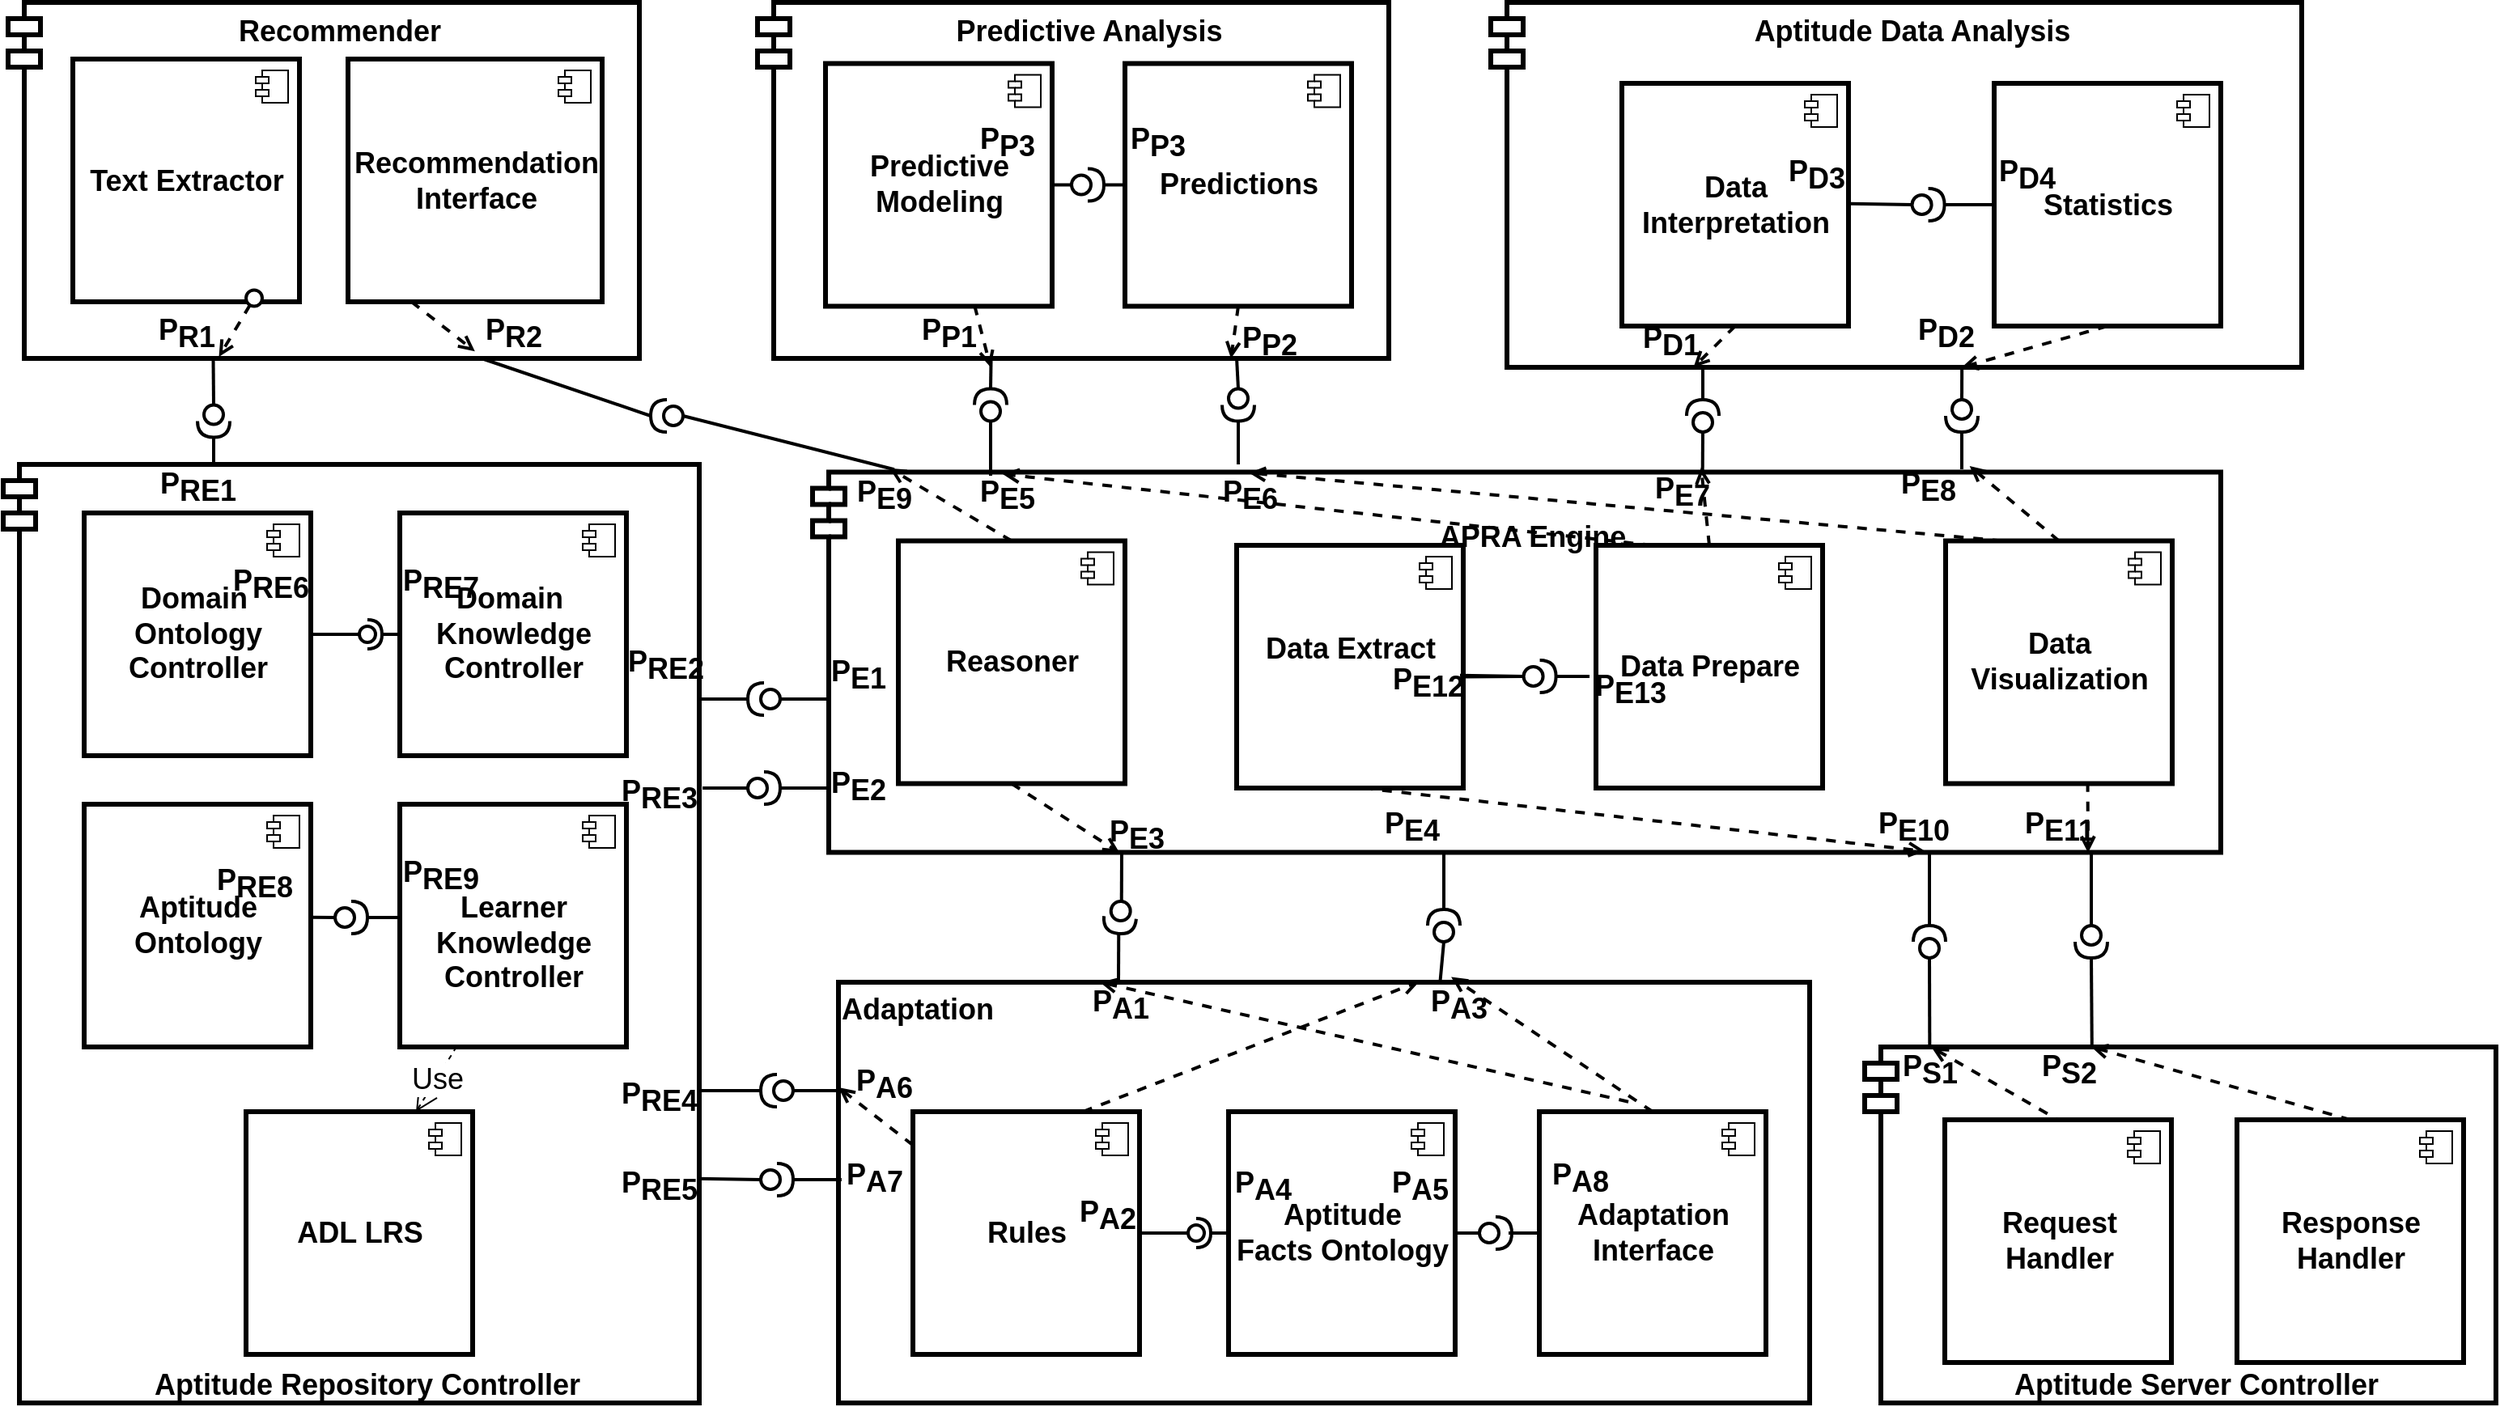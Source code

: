 <mxfile version="19.0.0" type="embed"><diagram id="SuyxODVoLfEvXPxhwir0" name="Page-1"><mxGraphModel dx="1030" dy="478" grid="1" gridSize="10" guides="1" tooltips="1" connect="1" arrows="1" fold="1" page="1" pageScale="1" pageWidth="850" pageHeight="1100" math="0" shadow="0"><root><mxCell id="0"/><mxCell id="1" parent="0"/><mxCell id="121" value="Aptitude Repository Controller" style="shape=module;align=left;spacingLeft=20;align=center;verticalAlign=bottom;strokeWidth=3;fontSize=18;fontStyle=1" parent="1" vertex="1"><mxGeometry x="110" y="360" width="430" height="580" as="geometry"/></mxCell><mxCell id="83" value="Aptitude &lt;br&gt;Ontology" style="html=1;dropTarget=0;align=center;verticalAlign=middle;fontSize=18;fontStyle=1;strokeWidth=3;" parent="1" vertex="1"><mxGeometry x="160" y="570" width="140" height="150" as="geometry"/></mxCell><mxCell id="84" value="" style="shape=module;jettyWidth=8;jettyHeight=4;fontSize=18;" parent="83" vertex="1"><mxGeometry x="1" width="20" height="20" relative="1" as="geometry"><mxPoint x="-27" y="7" as="offset"/></mxGeometry></mxCell><mxCell id="142" value="Aptitude Server Controller" style="shape=module;align=right;spacingLeft=20;align=center;verticalAlign=bottom;strokeWidth=3;fontSize=18;fontStyle=1" parent="1" vertex="1"><mxGeometry x="1260" y="720" width="390" height="220" as="geometry"/></mxCell><mxCell id="147" value="Aptitude Data Analysis" style="shape=module;align=left;spacingLeft=20;align=center;verticalAlign=top;strokeWidth=3;fontSize=18;fontStyle=1" parent="1" vertex="1"><mxGeometry x="1029" y="74.5" width="501" height="225.5" as="geometry"/></mxCell><mxCell id="124" value="&#10;APRA Engine" style="shape=module;align=right;spacingLeft=20;align=center;verticalAlign=top;strokeWidth=3;fontSize=18;fontStyle=1" parent="1" vertex="1"><mxGeometry x="610" y="364.75" width="870" height="235" as="geometry"/></mxCell><mxCell id="123" value="Recommender" style="shape=module;align=left;spacingLeft=20;align=center;verticalAlign=top;strokeWidth=3;fontSize=18;fontStyle=1" parent="1" vertex="1"><mxGeometry x="113" y="74.5" width="390" height="220" as="geometry"/></mxCell><mxCell id="4" value="Reasoner " style="html=1;dropTarget=0;align=center;verticalAlign=middle;fontSize=18;fontStyle=1;strokeWidth=3;" parent="1" vertex="1"><mxGeometry x="663" y="407.25" width="140" height="150" as="geometry"/></mxCell><mxCell id="5" value="" style="shape=module;jettyWidth=8;jettyHeight=4;fontSize=18;" parent="4" vertex="1"><mxGeometry x="1" width="20" height="20" relative="1" as="geometry"><mxPoint x="-27" y="7" as="offset"/></mxGeometry></mxCell><mxCell id="6" value="&lt;div style=&quot;font-size: 18px;&quot;&gt;Text Extractor&lt;/div&gt;" style="html=1;dropTarget=0;align=center;verticalAlign=middle;fontSize=18;fontStyle=1;strokeWidth=3;" parent="1" vertex="1"><mxGeometry x="153" y="109.5" width="140" height="150" as="geometry"/></mxCell><mxCell id="7" value="" style="shape=module;jettyWidth=8;jettyHeight=4;fontSize=18;" parent="6" vertex="1"><mxGeometry x="1" width="20" height="20" relative="1" as="geometry"><mxPoint x="-27" y="7" as="offset"/></mxGeometry></mxCell><mxCell id="8" value="&lt;div style=&quot;font-size: 18px;&quot;&gt;Domain&amp;nbsp;&lt;/div&gt;&lt;div style=&quot;font-size: 18px;&quot;&gt;Knowledge &lt;br style=&quot;font-size: 18px;&quot;&gt;&lt;/div&gt;&lt;div style=&quot;font-size: 18px;&quot;&gt;Controller &lt;/div&gt;" style="html=1;dropTarget=0;align=center;verticalAlign=middle;fontSize=18;fontStyle=1;strokeWidth=3;" parent="1" vertex="1"><mxGeometry x="355" y="390" width="140" height="150" as="geometry"/></mxCell><mxCell id="9" value="" style="shape=module;jettyWidth=8;jettyHeight=4;fontSize=18;" parent="8" vertex="1"><mxGeometry x="1" width="20" height="20" relative="1" as="geometry"><mxPoint x="-27" y="7" as="offset"/></mxGeometry></mxCell><mxCell id="10" value="&lt;div style=&quot;font-size: 18px;&quot;&gt;&lt;br&gt;&lt;/div&gt;&lt;div style=&quot;font-size: 18px;&quot;&gt;&lt;span style=&quot;background-color: initial;&quot;&gt;Learner&lt;/span&gt;&lt;br&gt;&lt;/div&gt;&lt;div style=&quot;font-size: 18px;&quot;&gt;Knowledge &lt;br style=&quot;font-size: 18px;&quot;&gt;&lt;/div&gt;&lt;div style=&quot;font-size: 18px;&quot;&gt;Controller &lt;/div&gt;" style="html=1;dropTarget=0;align=center;verticalAlign=middle;fontSize=18;fontStyle=1;strokeWidth=3;" parent="1" vertex="1"><mxGeometry x="355" y="570" width="140" height="150" as="geometry"/></mxCell><mxCell id="11" value="" style="shape=module;jettyWidth=8;jettyHeight=4;fontSize=18;" parent="10" vertex="1"><mxGeometry x="1" width="20" height="20" relative="1" as="geometry"><mxPoint x="-27" y="7" as="offset"/></mxGeometry></mxCell><mxCell id="12" value="&lt;div style=&quot;font-size: 18px;&quot;&gt;Recommendation &lt;br style=&quot;font-size: 18px;&quot;&gt;&lt;/div&gt;&lt;div style=&quot;font-size: 18px;&quot;&gt;Interface&lt;/div&gt;" style="html=1;dropTarget=0;align=center;verticalAlign=middle;fontSize=18;fontStyle=1;strokeWidth=3;" parent="1" vertex="1"><mxGeometry x="323" y="109.5" width="157" height="150" as="geometry"/></mxCell><mxCell id="13" value="" style="shape=module;jettyWidth=8;jettyHeight=4;fontSize=18;" parent="12" vertex="1"><mxGeometry x="1" width="20" height="20" relative="1" as="geometry"><mxPoint x="-27" y="7" as="offset"/></mxGeometry></mxCell><mxCell id="14" value="&lt;div style=&quot;font-size: 18px;&quot;&gt;Domain&amp;nbsp;&lt;/div&gt;&lt;div style=&quot;font-size: 18px;&quot;&gt;Ontology&lt;br style=&quot;font-size: 18px;&quot;&gt;&lt;/div&gt;&lt;div style=&quot;font-size: 18px;&quot;&gt;Controller &lt;/div&gt;" style="html=1;dropTarget=0;align=center;verticalAlign=middle;fontSize=18;fontStyle=1;strokeWidth=3;" parent="1" vertex="1"><mxGeometry x="160" y="390" width="140" height="150" as="geometry"/></mxCell><mxCell id="15" value="" style="shape=module;jettyWidth=8;jettyHeight=4;fontSize=18;" parent="14" vertex="1"><mxGeometry x="1" width="20" height="20" relative="1" as="geometry"><mxPoint x="-27" y="7" as="offset"/></mxGeometry></mxCell><mxCell id="17" style="edgeStyle=orthogonalEdgeStyle;rounded=0;orthogonalLoop=1;jettySize=auto;html=1;exitX=0.5;exitY=1;exitDx=0;exitDy=0;fontSize=18;" parent="1" edge="1"><mxGeometry relative="1" as="geometry"><mxPoint x="308" y="304.5" as="sourcePoint"/><mxPoint x="308" y="304.5" as="targetPoint"/></mxGeometry></mxCell><mxCell id="29" value="" style="rounded=0;orthogonalLoop=1;jettySize=auto;html=1;endArrow=none;endFill=0;strokeWidth=2;fontSize=18;exitX=1;exitY=0.5;exitDx=0;exitDy=0;" parent="1" source="14" target="31" edge="1"><mxGeometry relative="1" as="geometry"><mxPoint x="310" y="435" as="sourcePoint"/></mxGeometry></mxCell><mxCell id="30" value="" style="rounded=0;orthogonalLoop=1;jettySize=auto;html=1;endArrow=halfCircle;endFill=0;entryX=0.5;entryY=0.5;entryDx=0;entryDy=0;endSize=6;strokeWidth=2;fontSize=18;exitX=0;exitY=0.5;exitDx=0;exitDy=0;" parent="1" source="8" target="31" edge="1"><mxGeometry relative="1" as="geometry"><mxPoint x="350" y="435" as="sourcePoint"/></mxGeometry></mxCell><mxCell id="31" value="" style="ellipse;whiteSpace=wrap;html=1;fontFamily=Helvetica;fontSize=18;fontColor=#000000;align=center;strokeColor=#000000;fillColor=#ffffff;points=[];aspect=fixed;resizable=0;strokeWidth=2;" parent="1" vertex="1"><mxGeometry x="330" y="460" width="10" height="10" as="geometry"/></mxCell><mxCell id="45" value="" style="shape=providedRequiredInterface;html=1;verticalLabelPosition=bottom;strokeWidth=2;fontSize=18;align=center;rotation=-180;" parent="1" vertex="1"><mxGeometry x="570" y="495" width="20" height="20" as="geometry"/></mxCell><mxCell id="46" value="" style="rounded=0;orthogonalLoop=1;jettySize=auto;html=1;endArrow=none;endFill=0;strokeWidth=2;fontSize=18;exitX=1;exitY=0.25;exitDx=0;exitDy=0;entryX=1;entryY=0.5;entryDx=0;entryDy=0;entryPerimeter=0;" parent="1" source="121" target="45" edge="1"><mxGeometry relative="1" as="geometry"><mxPoint x="630" y="360" as="sourcePoint"/><mxPoint x="630" y="330" as="targetPoint"/></mxGeometry></mxCell><mxCell id="47" value="" style="rounded=0;orthogonalLoop=1;jettySize=auto;html=1;endArrow=none;endFill=0;strokeWidth=2;fontSize=18;exitX=0;exitY=0.5;exitDx=0;exitDy=0;exitPerimeter=0;" parent="1" source="45" edge="1"><mxGeometry relative="1" as="geometry"><mxPoint x="513" y="489.75" as="sourcePoint"/><mxPoint x="620" y="505" as="targetPoint"/></mxGeometry></mxCell><mxCell id="50" value="" style="rounded=0;orthogonalLoop=1;jettySize=auto;html=1;endArrow=none;endFill=0;strokeWidth=2;fontSize=18;entryX=0;entryY=0.5;entryDx=0;entryDy=0;entryPerimeter=0;" parent="1" edge="1"><mxGeometry relative="1" as="geometry"><mxPoint x="230" y="360" as="sourcePoint"/><mxPoint x="270" y="360" as="targetPoint"/></mxGeometry></mxCell><mxCell id="63" value="" style="shape=providedRequiredInterface;html=1;verticalLabelPosition=bottom;strokeWidth=2;fontSize=18;align=center;rotation=0;" parent="1" vertex="1"><mxGeometry x="315" y="630" width="20" height="20" as="geometry"/></mxCell><mxCell id="64" value="" style="rounded=0;orthogonalLoop=1;jettySize=auto;html=1;endArrow=none;endFill=0;strokeWidth=2;fontSize=18;exitX=1;exitY=0.5;exitDx=0;exitDy=0;entryX=0;entryY=0.5;entryDx=0;entryDy=0;exitPerimeter=0;" parent="1" source="63" edge="1"><mxGeometry relative="1" as="geometry"><mxPoint x="310" y="650" as="sourcePoint"/><mxPoint x="355" y="640" as="targetPoint"/></mxGeometry></mxCell><mxCell id="66" value="P&lt;sub style=&quot;font-size: 18px;&quot;&gt;R1&lt;/sub&gt;" style="text;html=1;resizable=0;autosize=1;align=center;verticalAlign=middle;points=[];fillColor=none;strokeColor=none;rounded=0;fontSize=18;fontStyle=1" parent="1" vertex="1"><mxGeometry x="198" y="264.5" width="50" height="30" as="geometry"/></mxCell><mxCell id="71" value="P&lt;sub style=&quot;font-size: 18px;&quot;&gt;RE2&lt;/sub&gt;" style="text;html=1;resizable=0;autosize=1;align=center;verticalAlign=middle;points=[];fillColor=none;strokeColor=none;rounded=0;fontSize=18;fontStyle=1" parent="1" vertex="1"><mxGeometry x="489" y="470" width="60" height="30" as="geometry"/></mxCell><mxCell id="72" value="P&lt;sub style=&quot;font-size: 18px;&quot;&gt;E1&lt;/sub&gt;" style="text;html=1;resizable=0;autosize=1;align=center;verticalAlign=middle;points=[];fillColor=none;strokeColor=none;rounded=0;fontSize=18;fontStyle=1" parent="1" vertex="1"><mxGeometry x="613" y="476" width="50" height="30" as="geometry"/></mxCell><mxCell id="77" value="P&lt;sub style=&quot;font-size: 18px;&quot;&gt;R2&lt;/sub&gt;" style="text;html=1;resizable=0;autosize=1;align=center;verticalAlign=middle;points=[];fillColor=none;strokeColor=none;rounded=0;fontSize=18;fontStyle=1" parent="1" vertex="1"><mxGeometry x="400" y="264.5" width="50" height="30" as="geometry"/></mxCell><mxCell id="79" value="Adaptation" style="html=1;dropTarget=0;align=left;verticalAlign=top;fontSize=18;fontStyle=1;strokeWidth=3;" parent="1" vertex="1"><mxGeometry x="626" y="680" width="600" height="260" as="geometry"/></mxCell><mxCell id="85" value="&lt;div style=&quot;font-size: 18px;&quot;&gt;Aptitude&lt;/div&gt;&lt;div style=&quot;font-size: 18px;&quot;&gt;Facts Ontology&lt;/div&gt;" style="html=1;dropTarget=0;align=center;verticalAlign=middle;fontSize=18;fontStyle=1;strokeWidth=3;" parent="1" vertex="1"><mxGeometry x="867" y="760" width="140" height="150" as="geometry"/></mxCell><mxCell id="86" value="" style="shape=module;jettyWidth=8;jettyHeight=4;fontSize=18;" parent="85" vertex="1"><mxGeometry x="1" width="20" height="20" relative="1" as="geometry"><mxPoint x="-27" y="7" as="offset"/></mxGeometry></mxCell><mxCell id="89" value="&lt;div style=&quot;font-size: 18px;&quot;&gt;Adaptation&lt;br style=&quot;font-size: 18px;&quot;&gt;&lt;/div&gt;&lt;div style=&quot;font-size: 18px;&quot;&gt;Interface&lt;/div&gt;" style="html=1;dropTarget=0;align=center;verticalAlign=middle;fontSize=18;fontStyle=1;strokeWidth=3;" parent="1" vertex="1"><mxGeometry x="1059" y="760" width="140" height="150" as="geometry"/></mxCell><mxCell id="90" value="" style="shape=module;jettyWidth=8;jettyHeight=4;fontSize=18;" parent="89" vertex="1"><mxGeometry x="1" width="20" height="20" relative="1" as="geometry"><mxPoint x="-27" y="7" as="offset"/></mxGeometry></mxCell><mxCell id="91" value="Rules" style="html=1;dropTarget=0;align=center;verticalAlign=middle;fontSize=18;fontStyle=1;strokeWidth=3;" parent="1" vertex="1"><mxGeometry x="672" y="760" width="140" height="150" as="geometry"/></mxCell><mxCell id="92" value="" style="shape=module;jettyWidth=8;jettyHeight=4;fontSize=18;" parent="91" vertex="1"><mxGeometry x="1" width="20" height="20" relative="1" as="geometry"><mxPoint x="-27" y="7" as="offset"/></mxGeometry></mxCell><mxCell id="93" style="edgeStyle=orthogonalEdgeStyle;rounded=0;orthogonalLoop=1;jettySize=auto;html=1;exitX=0.5;exitY=1;exitDx=0;exitDy=0;fontSize=18;" parent="1" edge="1"><mxGeometry relative="1" as="geometry"><mxPoint x="642" y="760" as="sourcePoint"/><mxPoint x="642" y="760" as="targetPoint"/></mxGeometry></mxCell><mxCell id="94" value="" style="rounded=0;orthogonalLoop=1;jettySize=auto;html=1;endArrow=none;endFill=0;strokeWidth=2;fontSize=18;exitX=1;exitY=0.5;exitDx=0;exitDy=0;" parent="1" source="91" target="96" edge="1"><mxGeometry relative="1" as="geometry"><mxPoint x="822" y="805" as="sourcePoint"/></mxGeometry></mxCell><mxCell id="95" value="" style="rounded=0;orthogonalLoop=1;jettySize=auto;html=1;endArrow=halfCircle;endFill=0;entryX=0.5;entryY=0.5;entryDx=0;entryDy=0;endSize=6;strokeWidth=2;fontSize=18;exitX=0;exitY=0.5;exitDx=0;exitDy=0;" parent="1" source="85" target="96" edge="1"><mxGeometry relative="1" as="geometry"><mxPoint x="862" y="805" as="sourcePoint"/></mxGeometry></mxCell><mxCell id="96" value="" style="ellipse;whiteSpace=wrap;html=1;fontFamily=Helvetica;fontSize=18;fontColor=#000000;align=center;strokeColor=#000000;fillColor=#ffffff;points=[];aspect=fixed;resizable=0;strokeWidth=2;" parent="1" vertex="1"><mxGeometry x="842" y="830" width="10" height="10" as="geometry"/></mxCell><mxCell id="100" value="" style="shape=providedRequiredInterface;html=1;verticalLabelPosition=bottom;strokeWidth=2;fontSize=18;align=center;rotation=0;" parent="1" vertex="1"><mxGeometry x="1022" y="825" width="20" height="20" as="geometry"/></mxCell><mxCell id="101" value="" style="rounded=0;orthogonalLoop=1;jettySize=auto;html=1;endArrow=none;endFill=0;strokeWidth=2;fontSize=18;exitX=1;exitY=0.5;exitDx=0;exitDy=0;" parent="1" source="85" edge="1"><mxGeometry relative="1" as="geometry"><mxPoint x="1142" y="730" as="sourcePoint"/><mxPoint x="1022" y="835" as="targetPoint"/></mxGeometry></mxCell><mxCell id="103" value="" style="shape=providedRequiredInterface;html=1;verticalLabelPosition=bottom;strokeWidth=2;fontSize=18;align=center;rotation=95;" parent="1" vertex="1"><mxGeometry x="790" y="630" width="20" height="20" as="geometry"/></mxCell><mxCell id="105" value="" style="rounded=0;orthogonalLoop=1;jettySize=auto;html=1;endArrow=none;endFill=0;strokeWidth=2;fontSize=18;entryX=0;entryY=0.5;entryDx=0;entryDy=0;entryPerimeter=0;" parent="1" target="103" edge="1"><mxGeometry relative="1" as="geometry"><mxPoint x="801" y="600" as="sourcePoint"/><mxPoint x="782" y="739" as="targetPoint"/></mxGeometry></mxCell><mxCell id="106" value="" style="rounded=0;orthogonalLoop=1;jettySize=auto;html=1;endArrow=none;endFill=0;strokeWidth=2;fontSize=18;exitX=1;exitY=0.5;exitDx=0;exitDy=0;exitPerimeter=0;" parent="1" source="103" edge="1"><mxGeometry relative="1" as="geometry"><mxPoint x="822" y="845" as="sourcePoint"/><mxPoint x="799" y="680" as="targetPoint"/></mxGeometry></mxCell><mxCell id="107" value="" style="rounded=0;orthogonalLoop=1;jettySize=auto;html=1;endArrow=none;endFill=0;strokeWidth=2;fontSize=18;exitX=0;exitY=0.5;exitDx=0;exitDy=0;exitPerimeter=0;entryX=0.275;entryY=-0.022;entryDx=0;entryDy=0;entryPerimeter=0;" parent="1" source="108" target="119" edge="1"><mxGeometry relative="1" as="geometry"><mxPoint x="990" y="660" as="sourcePoint"/><mxPoint x="1001" y="670" as="targetPoint"/></mxGeometry></mxCell><mxCell id="108" value="" style="shape=providedRequiredInterface;html=1;verticalLabelPosition=bottom;strokeWidth=2;fontSize=18;align=center;rotation=-90;" parent="1" vertex="1"><mxGeometry x="990" y="635" width="20" height="20" as="geometry"/></mxCell><mxCell id="109" value="" style="rounded=0;orthogonalLoop=1;jettySize=auto;html=1;endArrow=none;endFill=0;strokeWidth=2;fontSize=18;entryX=0;entryY=0.5;entryDx=0;entryDy=0;" parent="1" target="89" edge="1"><mxGeometry relative="1" as="geometry"><mxPoint x="1040" y="835" as="sourcePoint"/><mxPoint x="1016" y="740" as="targetPoint"/></mxGeometry></mxCell><mxCell id="110" value="" style="rounded=0;orthogonalLoop=1;jettySize=auto;html=1;endArrow=none;endFill=0;strokeWidth=2;fontSize=18;entryX=1;entryY=0.5;entryDx=0;entryDy=0;entryPerimeter=0;" parent="1" target="108" edge="1"><mxGeometry relative="1" as="geometry"><mxPoint x="1000" y="600" as="sourcePoint"/><mxPoint x="976" y="744" as="targetPoint"/></mxGeometry></mxCell><mxCell id="112" value="P&lt;sub style=&quot;font-size: 18px;&quot;&gt;A2&lt;/sub&gt;" style="text;html=1;resizable=0;autosize=1;align=center;verticalAlign=middle;points=[];fillColor=none;strokeColor=none;rounded=0;fontSize=18;fontStyle=1" parent="1" vertex="1"><mxGeometry x="767" y="810" width="50" height="30" as="geometry"/></mxCell><mxCell id="113" value="P&lt;sub style=&quot;font-size: 18px;&quot;&gt;S2&lt;/sub&gt;" style="text;html=1;resizable=0;autosize=1;align=center;verticalAlign=middle;points=[];fillColor=none;strokeColor=none;rounded=0;fontSize=18;fontStyle=1" parent="1" vertex="1"><mxGeometry x="1361" y="720" width="50" height="30" as="geometry"/></mxCell><mxCell id="114" value="P&lt;sub style=&quot;font-size: 18px;&quot;&gt;A4&lt;/sub&gt;" style="text;html=1;resizable=0;autosize=1;align=center;verticalAlign=middle;points=[];fillColor=none;strokeColor=none;rounded=0;fontSize=18;fontStyle=1" parent="1" vertex="1"><mxGeometry x="863" y="792" width="50" height="30" as="geometry"/></mxCell><mxCell id="115" value="P&lt;sub style=&quot;font-size: 18px;&quot;&gt;A5&lt;/sub&gt;" style="text;html=1;resizable=0;autosize=1;align=center;verticalAlign=middle;points=[];fillColor=none;strokeColor=none;rounded=0;fontSize=18;fontStyle=1" parent="1" vertex="1"><mxGeometry x="960" y="792" width="50" height="30" as="geometry"/></mxCell><mxCell id="118" value="P&lt;sub style=&quot;font-size: 18px;&quot;&gt;A8&lt;/sub&gt;" style="text;html=1;resizable=0;autosize=1;align=center;verticalAlign=middle;points=[];fillColor=none;strokeColor=none;rounded=0;fontSize=18;fontStyle=1" parent="1" vertex="1"><mxGeometry x="1059" y="787" width="50" height="30" as="geometry"/></mxCell><mxCell id="119" value="P&lt;sub style=&quot;font-size: 18px;&quot;&gt;А3&lt;/sub&gt;" style="text;html=1;resizable=0;autosize=1;align=center;verticalAlign=middle;points=[];fillColor=none;strokeColor=none;rounded=0;fontSize=18;fontStyle=1" parent="1" vertex="1"><mxGeometry x="984" y="680" width="50" height="30" as="geometry"/></mxCell><mxCell id="125" value="Data Prepare" style="html=1;dropTarget=0;align=center;verticalAlign=middle;fontSize=18;fontStyle=1;strokeWidth=3;" parent="1" vertex="1"><mxGeometry x="1094" y="410" width="140" height="150" as="geometry"/></mxCell><mxCell id="126" value="" style="shape=module;jettyWidth=8;jettyHeight=4;fontSize=18;" parent="125" vertex="1"><mxGeometry x="1" width="20" height="20" relative="1" as="geometry"><mxPoint x="-27" y="7" as="offset"/></mxGeometry></mxCell><mxCell id="127" value="&lt;div style=&quot;font-size: 18px;&quot;&gt;Data Extract&lt;/div&gt;&amp;nbsp;" style="html=1;dropTarget=0;align=center;verticalAlign=middle;fontSize=18;fontStyle=1;strokeWidth=3;" parent="1" vertex="1"><mxGeometry x="872" y="410" width="140" height="150" as="geometry"/></mxCell><mxCell id="128" value="" style="shape=module;jettyWidth=8;jettyHeight=4;fontSize=18;" parent="127" vertex="1"><mxGeometry x="1" width="20" height="20" relative="1" as="geometry"><mxPoint x="-27" y="7" as="offset"/></mxGeometry></mxCell><mxCell id="129" value="Data &lt;br&gt;Interpretation" style="html=1;dropTarget=0;align=center;verticalAlign=middle;fontSize=18;fontStyle=1;strokeWidth=3;" parent="1" vertex="1"><mxGeometry x="1110" y="124.5" width="140" height="150" as="geometry"/></mxCell><mxCell id="130" value="" style="shape=module;jettyWidth=8;jettyHeight=4;fontSize=18;" parent="129" vertex="1"><mxGeometry x="1" width="20" height="20" relative="1" as="geometry"><mxPoint x="-27" y="7" as="offset"/></mxGeometry></mxCell><mxCell id="131" value="Data &lt;br&gt;Visualization" style="html=1;dropTarget=0;align=center;verticalAlign=middle;fontSize=18;fontStyle=1;strokeWidth=3;" parent="1" vertex="1"><mxGeometry x="1310" y="407.25" width="140" height="150" as="geometry"/></mxCell><mxCell id="132" value="" style="shape=module;jettyWidth=8;jettyHeight=4;fontSize=18;" parent="131" vertex="1"><mxGeometry x="1" width="20" height="20" relative="1" as="geometry"><mxPoint x="-27" y="7" as="offset"/></mxGeometry></mxCell><mxCell id="133" value="Statistics" style="html=1;dropTarget=0;align=center;verticalAlign=middle;fontSize=18;fontStyle=1;strokeWidth=3;" parent="1" vertex="1"><mxGeometry x="1340" y="124.5" width="140" height="150" as="geometry"/></mxCell><mxCell id="134" value="" style="shape=module;jettyWidth=8;jettyHeight=4;fontSize=18;" parent="133" vertex="1"><mxGeometry x="1" width="20" height="20" relative="1" as="geometry"><mxPoint x="-27" y="7" as="offset"/></mxGeometry></mxCell><mxCell id="135" value="Predictive Analysis " style="shape=module;align=left;spacingLeft=20;align=center;verticalAlign=top;strokeWidth=3;fontSize=18;fontStyle=1" parent="1" vertex="1"><mxGeometry x="576" y="74.5" width="390" height="220" as="geometry"/></mxCell><mxCell id="136" value="&lt;div style=&quot;font-size: 18px;&quot;&gt;Predictive &lt;br style=&quot;font-size: 18px;&quot;&gt;&lt;/div&gt;&lt;div style=&quot;font-size: 18px;&quot;&gt;Modeling&lt;/div&gt;" style="html=1;dropTarget=0;align=center;verticalAlign=middle;fontSize=18;fontStyle=1;strokeWidth=3;" parent="1" vertex="1"><mxGeometry x="618" y="112.25" width="140" height="150" as="geometry"/></mxCell><mxCell id="137" value="" style="shape=module;jettyWidth=8;jettyHeight=4;fontSize=18;" parent="136" vertex="1"><mxGeometry x="1" width="20" height="20" relative="1" as="geometry"><mxPoint x="-27" y="7" as="offset"/></mxGeometry></mxCell><mxCell id="138" value="Predictions" style="html=1;dropTarget=0;align=center;verticalAlign=middle;fontSize=18;fontStyle=1;strokeWidth=3;" parent="1" vertex="1"><mxGeometry x="803" y="112.25" width="140" height="150" as="geometry"/></mxCell><mxCell id="139" value="" style="shape=module;jettyWidth=8;jettyHeight=4;fontSize=18;" parent="138" vertex="1"><mxGeometry x="1" width="20" height="20" relative="1" as="geometry"><mxPoint x="-27" y="7" as="offset"/></mxGeometry></mxCell><mxCell id="140" value="ADL LRS" style="html=1;dropTarget=0;align=center;verticalAlign=middle;fontSize=18;fontStyle=1;strokeWidth=3;" parent="1" vertex="1"><mxGeometry x="260" y="760" width="140" height="150" as="geometry"/></mxCell><mxCell id="141" value="" style="shape=module;jettyWidth=8;jettyHeight=4;fontSize=18;" parent="140" vertex="1"><mxGeometry x="1" width="20" height="20" relative="1" as="geometry"><mxPoint x="-27" y="7" as="offset"/></mxGeometry></mxCell><mxCell id="143" value="Request &lt;br&gt;Handler" style="html=1;dropTarget=0;align=center;verticalAlign=middle;fontSize=18;fontStyle=1;strokeWidth=3;" parent="1" vertex="1"><mxGeometry x="1309.5" y="765" width="140" height="150" as="geometry"/></mxCell><mxCell id="144" value="" style="shape=module;jettyWidth=8;jettyHeight=4;fontSize=18;" parent="143" vertex="1"><mxGeometry x="1" width="20" height="20" relative="1" as="geometry"><mxPoint x="-27" y="7" as="offset"/></mxGeometry></mxCell><mxCell id="145" value="Response &lt;br&gt;Handler" style="html=1;dropTarget=0;align=center;verticalAlign=middle;fontSize=18;fontStyle=1;strokeWidth=3;" parent="1" vertex="1"><mxGeometry x="1490" y="765" width="140" height="150" as="geometry"/></mxCell><mxCell id="146" value="" style="shape=module;jettyWidth=8;jettyHeight=4;fontSize=18;" parent="145" vertex="1"><mxGeometry x="1" width="20" height="20" relative="1" as="geometry"><mxPoint x="-27" y="7" as="offset"/></mxGeometry></mxCell><mxCell id="148" value="" style="group;fontSize=18;" parent="1" vertex="1" connectable="0"><mxGeometry x="397" y="320" width="20" height="41" as="geometry"/></mxCell><mxCell id="160" value="" style="group;fontSize=18;" parent="1" vertex="1" connectable="0"><mxGeometry x="710" y="313.25" width="20" height="20" as="geometry"/></mxCell><mxCell id="149" value="" style="shape=providedRequiredInterface;html=1;verticalLabelPosition=bottom;strokeWidth=2;fontSize=18;align=center;rotation=-90;" parent="160" vertex="1"><mxGeometry width="20" height="20" as="geometry"/></mxCell><mxCell id="156" value="" style="rounded=0;orthogonalLoop=1;jettySize=auto;html=1;endArrow=none;endFill=0;strokeWidth=2;fontSize=18;exitX=1;exitY=0.5;exitDx=0;exitDy=0;exitPerimeter=0;entryX=0.37;entryY=0.996;entryDx=0;entryDy=0;entryPerimeter=0;" parent="160" source="149" target="135" edge="1"><mxGeometry relative="1" as="geometry"><mxPoint x="20.36" y="61.265" as="sourcePoint"/><mxPoint x="9" y="-18.25" as="targetPoint"/></mxGeometry></mxCell><mxCell id="166" value="" style="shape=providedRequiredInterface;html=1;verticalLabelPosition=bottom;strokeWidth=2;fontSize=18;align=center;rotation=90;" parent="1" vertex="1"><mxGeometry x="863" y="313.25" width="20" height="20" as="geometry"/></mxCell><mxCell id="169" value="" style="shape=providedRequiredInterface;html=1;verticalLabelPosition=bottom;strokeWidth=2;fontSize=18;align=center;rotation=90;" parent="1" vertex="1"><mxGeometry x="1390" y="645" width="20" height="20" as="geometry"/></mxCell><mxCell id="170" value="" style="shape=providedRequiredInterface;html=1;verticalLabelPosition=bottom;strokeWidth=2;fontSize=18;align=center;rotation=-90;" parent="1" vertex="1"><mxGeometry x="1150" y="320" width="20" height="20" as="geometry"/></mxCell><mxCell id="171" value="" style="shape=providedRequiredInterface;html=1;verticalLabelPosition=bottom;strokeWidth=2;fontSize=18;align=center;rotation=0;" parent="1" vertex="1"><mxGeometry x="570" y="550" width="20" height="20" as="geometry"/></mxCell><mxCell id="172" value="" style="shape=providedRequiredInterface;html=1;verticalLabelPosition=bottom;strokeWidth=2;fontSize=18;align=center;rotation=90;" parent="1" vertex="1"><mxGeometry x="230" y="323.25" width="20" height="20" as="geometry"/></mxCell><mxCell id="173" value="" style="shape=providedRequiredInterface;html=1;verticalLabelPosition=bottom;strokeWidth=2;fontSize=18;align=center;rotation=0;" parent="1" vertex="1"><mxGeometry x="770" y="177.25" width="20" height="20" as="geometry"/></mxCell><mxCell id="174" value="" style="rounded=0;orthogonalLoop=1;jettySize=auto;html=1;endArrow=none;endFill=0;strokeWidth=2;fontSize=18;exitX=0;exitY=0.5;exitDx=0;exitDy=0;exitPerimeter=0;" parent="1" source="171" edge="1"><mxGeometry relative="1" as="geometry"><mxPoint x="730.36" y="374.515" as="sourcePoint"/><mxPoint x="542" y="560" as="targetPoint"/></mxGeometry></mxCell><mxCell id="175" value="" style="rounded=0;orthogonalLoop=1;jettySize=auto;html=1;endArrow=none;endFill=0;strokeWidth=2;fontSize=18;entryX=1;entryY=0.5;entryDx=0;entryDy=0;entryPerimeter=0;exitX=0.013;exitY=0.831;exitDx=0;exitDy=0;exitPerimeter=0;" parent="1" source="124" target="171" edge="1"><mxGeometry relative="1" as="geometry"><mxPoint x="740.36" y="384.515" as="sourcePoint"/><mxPoint x="740" y="353.25" as="targetPoint"/></mxGeometry></mxCell><mxCell id="176" value="" style="rounded=0;orthogonalLoop=1;jettySize=auto;html=1;endArrow=none;endFill=0;strokeWidth=2;fontSize=18;entryX=1;entryY=0.5;entryDx=0;entryDy=0;entryPerimeter=0;" parent="1" target="172" edge="1"><mxGeometry relative="1" as="geometry"><mxPoint x="240" y="360" as="sourcePoint"/><mxPoint x="750" y="363.25" as="targetPoint"/></mxGeometry></mxCell><mxCell id="177" value="" style="rounded=0;orthogonalLoop=1;jettySize=auto;html=1;endArrow=none;endFill=0;strokeWidth=2;fontSize=18;exitX=1;exitY=0.5;exitDx=0;exitDy=0;exitPerimeter=0;entryX=0;entryY=0.5;entryDx=0;entryDy=0;" parent="1" source="173" target="138" edge="1"><mxGeometry relative="1" as="geometry"><mxPoint x="760.36" y="404.515" as="sourcePoint"/><mxPoint x="760" y="373.25" as="targetPoint"/></mxGeometry></mxCell><mxCell id="178" value="" style="rounded=0;orthogonalLoop=1;jettySize=auto;html=1;endArrow=none;endFill=0;strokeWidth=2;fontSize=18;exitX=0;exitY=0.5;exitDx=0;exitDy=0;exitPerimeter=0;" parent="1" source="173" target="136" edge="1"><mxGeometry relative="1" as="geometry"><mxPoint x="759.79" y="220.635" as="sourcePoint"/><mxPoint x="759.43" y="189.37" as="targetPoint"/></mxGeometry></mxCell><mxCell id="179" value="" style="rounded=0;orthogonalLoop=1;jettySize=auto;html=1;endArrow=none;endFill=0;strokeWidth=2;fontSize=18;exitX=0;exitY=0.5;exitDx=0;exitDy=0;exitPerimeter=0;entryX=0.759;entryY=0.999;entryDx=0;entryDy=0;entryPerimeter=0;" parent="1" source="166" target="135" edge="1"><mxGeometry relative="1" as="geometry"><mxPoint x="780.36" y="424.515" as="sourcePoint"/><mxPoint x="874" y="293" as="targetPoint"/></mxGeometry></mxCell><mxCell id="180" value="" style="rounded=0;orthogonalLoop=1;jettySize=auto;html=1;endArrow=none;endFill=0;strokeWidth=2;fontSize=18;entryX=1;entryY=0.5;entryDx=0;entryDy=0;entryPerimeter=0;" parent="1" target="166" edge="1"><mxGeometry relative="1" as="geometry"><mxPoint x="873" y="360" as="sourcePoint"/><mxPoint x="790" y="403.25" as="targetPoint"/></mxGeometry></mxCell><mxCell id="183" value="" style="rounded=0;orthogonalLoop=1;jettySize=auto;html=1;endArrow=none;endFill=0;strokeWidth=2;fontSize=18;entryX=0.325;entryY=1.002;entryDx=0;entryDy=0;entryPerimeter=0;exitX=0;exitY=0.5;exitDx=0;exitDy=0;exitPerimeter=0;" parent="1" source="172" target="123" edge="1"><mxGeometry relative="1" as="geometry"><mxPoint x="416" y="330" as="sourcePoint"/><mxPoint x="415.5" y="304.5" as="targetPoint"/></mxGeometry></mxCell><mxCell id="58" value="" style="rounded=0;orthogonalLoop=1;jettySize=auto;html=1;endArrow=none;endFill=0;strokeWidth=2;fontSize=18;exitX=0.058;exitY=-0.007;exitDx=0;exitDy=0;exitPerimeter=0;entryX=0;entryY=0.5;entryDx=0;entryDy=0;entryPerimeter=0;" parent="1" source="124" target="55" edge="1"><mxGeometry relative="1" as="geometry"><mxPoint x="407" y="361" as="sourcePoint"/><mxPoint x="639" y="330" as="targetPoint"/></mxGeometry></mxCell><mxCell id="55" value="" style="shape=providedRequiredInterface;html=1;verticalLabelPosition=bottom;strokeWidth=2;fontSize=18;align=center;rotation=-180;" parent="1" vertex="1"><mxGeometry x="510" y="320" width="20" height="20" as="geometry"/></mxCell><mxCell id="56" value="" style="rounded=0;orthogonalLoop=1;jettySize=auto;html=1;endArrow=none;endFill=0;strokeWidth=2;fontSize=18;entryX=0.75;entryY=1;entryDx=0;entryDy=0;exitX=1;exitY=0.5;exitDx=0;exitDy=0;exitPerimeter=0;" parent="1" source="55" target="123" edge="1"><mxGeometry relative="1" as="geometry"><mxPoint x="406" y="320" as="sourcePoint"/><mxPoint x="613" y="305.5" as="targetPoint"/></mxGeometry></mxCell><mxCell id="190" style="edgeStyle=none;rounded=0;orthogonalLoop=1;jettySize=auto;html=1;entryX=0.905;entryY=0.968;entryDx=0;entryDy=0;entryPerimeter=0;strokeWidth=2;dashed=1;endArrow=open;endFill=0;fontSize=18;" parent="1" source="187" target="66" edge="1"><mxGeometry relative="1" as="geometry"/></mxCell><mxCell id="187" value="" style="ellipse;whiteSpace=wrap;html=1;fontFamily=Helvetica;fontSize=18;fontColor=#000000;align=center;strokeColor=#000000;fillColor=#ffffff;points=[];aspect=fixed;resizable=0;strokeWidth=2;" parent="1" vertex="1"><mxGeometry x="260" y="252.25" width="10" height="10" as="geometry"/></mxCell><mxCell id="191" style="edgeStyle=none;rounded=0;orthogonalLoop=1;jettySize=auto;html=1;entryX=0.028;entryY=0.853;entryDx=0;entryDy=0;entryPerimeter=0;strokeWidth=2;dashed=1;endArrow=open;endFill=0;exitX=0.25;exitY=1;exitDx=0;exitDy=0;fontSize=18;" parent="1" source="12" target="77" edge="1"><mxGeometry relative="1" as="geometry"><mxPoint x="370" y="310" as="sourcePoint"/><mxPoint x="249.2" y="303.54" as="targetPoint"/></mxGeometry></mxCell><mxCell id="151" value="" style="rounded=0;orthogonalLoop=1;jettySize=auto;html=1;endArrow=none;endFill=0;strokeWidth=2;fontSize=18;entryX=0;entryY=0.5;entryDx=0;entryDy=0;entryPerimeter=0;" parent="1" target="149" edge="1"><mxGeometry relative="1" as="geometry"><mxPoint x="720" y="367" as="sourcePoint"/><mxPoint x="851" y="390.25" as="targetPoint"/></mxGeometry></mxCell><mxCell id="193" value="" style="shape=providedRequiredInterface;html=1;verticalLabelPosition=bottom;strokeWidth=2;fontSize=18;align=center;rotation=-180;" parent="1" vertex="1"><mxGeometry x="578" y="737" width="20" height="20" as="geometry"/></mxCell><mxCell id="194" value="" style="rounded=0;orthogonalLoop=1;jettySize=auto;html=1;endArrow=none;endFill=0;strokeWidth=2;fontSize=18;entryX=1;entryY=0.5;entryDx=0;entryDy=0;entryPerimeter=0;" parent="1" target="193" edge="1"><mxGeometry relative="1" as="geometry"><mxPoint x="539" y="747" as="sourcePoint"/><mxPoint x="638" y="572" as="targetPoint"/></mxGeometry></mxCell><mxCell id="195" value="" style="rounded=0;orthogonalLoop=1;jettySize=auto;html=1;endArrow=none;endFill=0;strokeWidth=2;fontSize=18;exitX=0;exitY=0.5;exitDx=0;exitDy=0;exitPerimeter=0;" parent="1" source="193" edge="1"><mxGeometry relative="1" as="geometry"><mxPoint x="521" y="731.75" as="sourcePoint"/><mxPoint x="628.0" y="747" as="targetPoint"/></mxGeometry></mxCell><mxCell id="196" value="" style="shape=providedRequiredInterface;html=1;verticalLabelPosition=bottom;strokeWidth=2;fontSize=18;align=center;rotation=0;" parent="1" vertex="1"><mxGeometry x="578" y="792" width="20" height="20" as="geometry"/></mxCell><mxCell id="197" value="" style="rounded=0;orthogonalLoop=1;jettySize=auto;html=1;endArrow=none;endFill=0;strokeWidth=2;fontSize=18;exitX=0;exitY=0.5;exitDx=0;exitDy=0;exitPerimeter=0;entryX=0.997;entryY=0.761;entryDx=0;entryDy=0;entryPerimeter=0;" parent="1" source="196" target="121" edge="1"><mxGeometry relative="1" as="geometry"><mxPoint x="738.36" y="616.515" as="sourcePoint"/><mxPoint x="550" y="802" as="targetPoint"/></mxGeometry></mxCell><mxCell id="198" value="" style="rounded=0;orthogonalLoop=1;jettySize=auto;html=1;endArrow=none;endFill=0;strokeWidth=2;fontSize=18;entryX=1;entryY=0.5;entryDx=0;entryDy=0;entryPerimeter=0;exitX=0.013;exitY=0.831;exitDx=0;exitDy=0;exitPerimeter=0;" parent="1" target="196" edge="1"><mxGeometry relative="1" as="geometry"><mxPoint x="627.932" y="802.035" as="sourcePoint"/><mxPoint x="748" y="595.25" as="targetPoint"/></mxGeometry></mxCell><mxCell id="200" value="" style="rounded=0;orthogonalLoop=1;jettySize=auto;html=1;endArrow=none;endFill=0;strokeWidth=2;fontSize=18;exitX=0.998;exitY=0.466;exitDx=0;exitDy=0;exitPerimeter=0;entryX=0;entryY=0.5;entryDx=0;entryDy=0;entryPerimeter=0;" parent="1" source="83" target="63" edge="1"><mxGeometry relative="1" as="geometry"><mxPoint x="345" y="650" as="sourcePoint"/><mxPoint x="320" y="640" as="targetPoint"/></mxGeometry></mxCell><mxCell id="201" value="Use" style="endArrow=open;endSize=12;dashed=1;html=1;exitX=0.25;exitY=1;exitDx=0;exitDy=0;entryX=0.75;entryY=0;entryDx=0;entryDy=0;fontSize=18;" parent="1" source="10" target="140" edge="1"><mxGeometry width="160" relative="1" as="geometry"><mxPoint x="300" y="740" as="sourcePoint"/><mxPoint x="460" y="740" as="targetPoint"/></mxGeometry></mxCell><mxCell id="202" value="P&lt;sub style=&quot;font-size: 18px;&quot;&gt;А1&lt;/sub&gt;" style="text;html=1;resizable=0;autosize=1;align=center;verticalAlign=middle;points=[];fillColor=none;strokeColor=none;rounded=0;fontSize=18;fontStyle=1" parent="1" vertex="1"><mxGeometry x="775" y="680" width="50" height="30" as="geometry"/></mxCell><mxCell id="211" value="" style="shape=providedRequiredInterface;html=1;verticalLabelPosition=bottom;strokeWidth=2;fontSize=18;align=center;rotation=90;" parent="1" vertex="1"><mxGeometry x="1310" y="320" width="20" height="20" as="geometry"/></mxCell><mxCell id="212" value="" style="shape=providedRequiredInterface;html=1;verticalLabelPosition=bottom;strokeWidth=2;fontSize=18;align=center;rotation=-90;" parent="1" vertex="1"><mxGeometry x="1290" y="645" width="20" height="20" as="geometry"/></mxCell><mxCell id="214" value="" style="endArrow=open;dashed=1;html=1;strokeWidth=2;endFill=0;entryX=0;entryY=0.25;entryDx=0;entryDy=0;fontSize=18;" parent="1" source="91" target="79" edge="1"><mxGeometry width="50" height="50" relative="1" as="geometry"><mxPoint x="601.289" y="885" as="sourcePoint"/><mxPoint x="601.289" y="835" as="targetPoint"/></mxGeometry></mxCell><mxCell id="215" value="" style="endArrow=open;dashed=1;html=1;strokeWidth=2;endFill=0;entryX=0.018;entryY=-0.014;entryDx=0;entryDy=0;exitX=0.75;exitY=0;exitDx=0;exitDy=0;entryPerimeter=0;fontSize=18;" parent="1" source="91" target="119" edge="1"><mxGeometry width="50" height="50" relative="1" as="geometry"><mxPoint x="682" y="790.69" as="sourcePoint"/><mxPoint x="636" y="755" as="targetPoint"/></mxGeometry></mxCell><mxCell id="216" value="" style="endArrow=open;dashed=1;html=1;strokeWidth=2;endFill=0;entryX=0.411;entryY=-0.11;entryDx=0;entryDy=0;exitX=0.5;exitY=0;exitDx=0;exitDy=0;entryPerimeter=0;fontSize=18;" parent="1" source="89" target="119" edge="1"><mxGeometry width="50" height="50" relative="1" as="geometry"><mxPoint x="787" y="770" as="sourcePoint"/><mxPoint x="999.72" y="689.58" as="targetPoint"/></mxGeometry></mxCell><mxCell id="217" value="" style="endArrow=open;dashed=1;html=1;strokeWidth=2;endFill=0;entryX=0.25;entryY=0;entryDx=0;entryDy=0;exitX=0.393;exitY=-0.041;exitDx=0;exitDy=0;entryPerimeter=0;exitPerimeter=0;fontSize=18;" parent="1" source="89" target="202" edge="1"><mxGeometry width="50" height="50" relative="1" as="geometry"><mxPoint x="797" y="780" as="sourcePoint"/><mxPoint x="1009.72" y="699.58" as="targetPoint"/></mxGeometry></mxCell><mxCell id="218" value="" style="rounded=0;orthogonalLoop=1;jettySize=auto;html=1;endArrow=none;endFill=0;strokeWidth=2;fontSize=18;entryX=1;entryY=0.5;entryDx=0;entryDy=0;entryPerimeter=0;" parent="1" target="212" edge="1"><mxGeometry relative="1" as="geometry"><mxPoint x="1300" y="600" as="sourcePoint"/><mxPoint x="970" y="650" as="targetPoint"/></mxGeometry></mxCell><mxCell id="219" value="" style="rounded=0;orthogonalLoop=1;jettySize=auto;html=1;endArrow=none;endFill=0;strokeWidth=2;fontSize=18;entryX=0;entryY=0.5;entryDx=0;entryDy=0;entryPerimeter=0;" parent="1" target="169" edge="1"><mxGeometry relative="1" as="geometry"><mxPoint x="1400" y="600" as="sourcePoint"/><mxPoint x="1310" y="655" as="targetPoint"/></mxGeometry></mxCell><mxCell id="220" value="" style="rounded=0;orthogonalLoop=1;jettySize=auto;html=1;endArrow=none;endFill=0;strokeWidth=2;fontSize=18;exitX=0;exitY=0.5;exitDx=0;exitDy=0;exitPerimeter=0;entryX=0.103;entryY=0.001;entryDx=0;entryDy=0;entryPerimeter=0;" parent="1" source="212" target="142" edge="1"><mxGeometry relative="1" as="geometry"><mxPoint x="1319.93" y="624.515" as="sourcePoint"/><mxPoint x="1300" y="715" as="targetPoint"/></mxGeometry></mxCell><mxCell id="221" value="" style="rounded=0;orthogonalLoop=1;jettySize=auto;html=1;endArrow=none;endFill=0;strokeWidth=2;fontSize=18;exitX=1;exitY=0.5;exitDx=0;exitDy=0;exitPerimeter=0;entryX=0.36;entryY=-0.001;entryDx=0;entryDy=0;entryPerimeter=0;" parent="1" source="169" target="142" edge="1"><mxGeometry relative="1" as="geometry"><mxPoint x="1329.93" y="634.515" as="sourcePoint"/><mxPoint x="1388" y="721" as="targetPoint"/></mxGeometry></mxCell><mxCell id="225" value="P&lt;sub style=&quot;font-size: 18px;&quot;&gt;S1&lt;/sub&gt;" style="text;html=1;resizable=0;autosize=1;align=center;verticalAlign=middle;points=[];fillColor=none;strokeColor=none;rounded=0;fontSize=18;fontStyle=1" parent="1" vertex="1"><mxGeometry x="1274.5" y="720" width="50" height="30" as="geometry"/></mxCell><mxCell id="227" value="" style="endArrow=none;dashed=1;html=1;strokeWidth=2;entryX=0.5;entryY=0;entryDx=0;entryDy=0;endFill=0;startArrow=open;startFill=0;fontSize=18;" parent="1" target="145" edge="1"><mxGeometry width="50" height="50" relative="1" as="geometry"><mxPoint x="1400" y="720" as="sourcePoint"/><mxPoint x="1590" y="745" as="targetPoint"/></mxGeometry></mxCell><mxCell id="228" value="" style="endArrow=none;dashed=1;html=1;strokeWidth=2;entryX=0.5;entryY=0;entryDx=0;entryDy=0;endFill=0;startArrow=open;startFill=0;exitX=0.106;exitY=0.001;exitDx=0;exitDy=0;exitPerimeter=0;fontSize=18;" parent="1" source="142" target="143" edge="1"><mxGeometry width="50" height="50" relative="1" as="geometry"><mxPoint x="1413" y="735" as="sourcePoint"/><mxPoint x="1570" y="775" as="targetPoint"/></mxGeometry></mxCell><mxCell id="229" value="" style="shape=providedRequiredInterface;html=1;verticalLabelPosition=bottom;strokeWidth=2;fontSize=18;align=center;rotation=0;" parent="1" vertex="1"><mxGeometry x="1049.29" y="481" width="20" height="20" as="geometry"/></mxCell><mxCell id="230" value="" style="rounded=0;orthogonalLoop=1;jettySize=auto;html=1;endArrow=none;endFill=0;strokeWidth=2;fontSize=18;exitX=0;exitY=0.5;exitDx=0;exitDy=0;exitPerimeter=0;entryX=0.997;entryY=0.761;entryDx=0;entryDy=0;entryPerimeter=0;" parent="1" source="229" edge="1"><mxGeometry relative="1" as="geometry"><mxPoint x="1209.65" y="305.515" as="sourcePoint"/><mxPoint x="1010" y="490.38" as="targetPoint"/></mxGeometry></mxCell><mxCell id="231" value="" style="rounded=0;orthogonalLoop=1;jettySize=auto;html=1;endArrow=none;endFill=0;strokeWidth=2;fontSize=18;entryX=1;entryY=0.5;entryDx=0;entryDy=0;entryPerimeter=0;" parent="1" target="229" edge="1"><mxGeometry relative="1" as="geometry"><mxPoint x="1090" y="491" as="sourcePoint"/><mxPoint x="1219.29" y="284.25" as="targetPoint"/></mxGeometry></mxCell><mxCell id="232" value="" style="endArrow=open;dashed=1;html=1;strokeWidth=2;endFill=0;exitX=0.627;exitY=0.994;exitDx=0;exitDy=0;exitPerimeter=0;fontSize=18;" parent="1" source="131" edge="1"><mxGeometry width="50" height="50" relative="1" as="geometry"><mxPoint x="1139" y="727" as="sourcePoint"/><mxPoint x="1398" y="600" as="targetPoint"/></mxGeometry></mxCell><mxCell id="233" value="" style="endArrow=open;dashed=1;html=1;strokeWidth=2;endFill=0;entryX=0.79;entryY=0.997;entryDx=0;entryDy=0;exitX=0.557;exitY=1;exitDx=0;exitDy=0;entryPerimeter=0;exitPerimeter=0;fontSize=18;" parent="1" source="127" target="124" edge="1"><mxGeometry width="50" height="50" relative="1" as="geometry"><mxPoint x="1139" y="722" as="sourcePoint"/><mxPoint x="1015.44" y="638.7" as="targetPoint"/></mxGeometry></mxCell><mxCell id="234" value="" style="shape=providedRequiredInterface;html=1;verticalLabelPosition=bottom;strokeWidth=2;fontSize=18;align=center;rotation=0;" parent="1" vertex="1"><mxGeometry x="1289.29" y="189.5" width="20" height="20" as="geometry"/></mxCell><mxCell id="235" value="" style="rounded=0;orthogonalLoop=1;jettySize=auto;html=1;endArrow=none;endFill=0;strokeWidth=2;fontSize=18;exitX=0;exitY=0.5;exitDx=0;exitDy=0;exitPerimeter=0;entryX=0.997;entryY=0.761;entryDx=0;entryDy=0;entryPerimeter=0;" parent="1" source="234" edge="1"><mxGeometry relative="1" as="geometry"><mxPoint x="1449.65" y="14.015" as="sourcePoint"/><mxPoint x="1250" y="198.88" as="targetPoint"/></mxGeometry></mxCell><mxCell id="236" value="" style="rounded=0;orthogonalLoop=1;jettySize=auto;html=1;endArrow=none;endFill=0;strokeWidth=2;fontSize=18;entryX=1;entryY=0.5;entryDx=0;entryDy=0;entryPerimeter=0;exitX=0;exitY=0.5;exitDx=0;exitDy=0;" parent="1" source="133" target="234" edge="1"><mxGeometry relative="1" as="geometry"><mxPoint x="1330" y="199.5" as="sourcePoint"/><mxPoint x="1459.29" y="-7.25" as="targetPoint"/></mxGeometry></mxCell><mxCell id="237" value="" style="rounded=0;orthogonalLoop=1;jettySize=auto;html=1;endArrow=none;endFill=0;strokeWidth=2;fontSize=18;exitX=0;exitY=0.5;exitDx=0;exitDy=0;exitPerimeter=0;entryX=1.001;entryY=0.542;entryDx=0;entryDy=0;entryPerimeter=0;" parent="1" source="229" target="127" edge="1"><mxGeometry relative="1" as="geometry"><mxPoint x="1209.65" y="305.515" as="sourcePoint"/><mxPoint x="1010" y="490.38" as="targetPoint"/></mxGeometry></mxCell><mxCell id="238" value="" style="rounded=0;orthogonalLoop=1;jettySize=auto;html=1;endArrow=none;endFill=0;strokeWidth=2;fontSize=18;exitX=0;exitY=0.5;exitDx=0;exitDy=0;exitPerimeter=0;entryX=0.632;entryY=0.003;entryDx=0;entryDy=0;entryPerimeter=0;" parent="1" source="170" target="124" edge="1"><mxGeometry relative="1" as="geometry"><mxPoint x="1059.29" y="501" as="sourcePoint"/><mxPoint x="1160" y="360" as="targetPoint"/></mxGeometry></mxCell><mxCell id="239" value="" style="rounded=0;orthogonalLoop=1;jettySize=auto;html=1;endArrow=none;endFill=0;strokeWidth=2;fontSize=18;exitX=1;exitY=0.5;exitDx=0;exitDy=0;exitPerimeter=0;" parent="1" source="211" edge="1"><mxGeometry relative="1" as="geometry"><mxPoint x="1170" y="350" as="sourcePoint"/><mxPoint x="1320" y="363" as="targetPoint"/></mxGeometry></mxCell><mxCell id="240" value="" style="rounded=0;orthogonalLoop=1;jettySize=auto;html=1;endArrow=none;endFill=0;strokeWidth=2;fontSize=18;entryX=1;entryY=0.5;entryDx=0;entryDy=0;entryPerimeter=0;" parent="1" target="170" edge="1"><mxGeometry relative="1" as="geometry"><mxPoint x="1160" y="300" as="sourcePoint"/><mxPoint x="1179.84" y="385.455" as="targetPoint"/></mxGeometry></mxCell><mxCell id="241" value="" style="rounded=0;orthogonalLoop=1;jettySize=auto;html=1;endArrow=none;endFill=0;strokeWidth=2;fontSize=18;exitX=0.581;exitY=0.999;exitDx=0;exitDy=0;exitPerimeter=0;entryX=0;entryY=0.5;entryDx=0;entryDy=0;entryPerimeter=0;" parent="1" source="147" target="211" edge="1"><mxGeometry relative="1" as="geometry"><mxPoint x="1190" y="370" as="sourcePoint"/><mxPoint x="1189.84" y="395.455" as="targetPoint"/></mxGeometry></mxCell><mxCell id="242" value="" style="endArrow=open;dashed=1;html=1;strokeWidth=2;endFill=0;entryX=0.25;entryY=1;entryDx=0;entryDy=0;exitX=0.5;exitY=1;exitDx=0;exitDy=0;fontSize=18;" parent="1" source="129" target="147" edge="1"><mxGeometry width="50" height="50" relative="1" as="geometry"><mxPoint x="959.98" y="570" as="sourcePoint"/><mxPoint x="1307.3" y="609.045" as="targetPoint"/></mxGeometry></mxCell><mxCell id="243" value="" style="endArrow=open;dashed=1;html=1;strokeWidth=2;endFill=0;exitX=0.5;exitY=1;exitDx=0;exitDy=0;fontSize=18;" parent="1" source="133" edge="1"><mxGeometry width="50" height="50" relative="1" as="geometry"><mxPoint x="1190" y="284.5" as="sourcePoint"/><mxPoint x="1320" y="300" as="targetPoint"/></mxGeometry></mxCell><mxCell id="245" value="P&lt;sub style=&quot;font-size: 18px;&quot;&gt;E2&lt;/sub&gt;" style="text;html=1;resizable=0;autosize=1;align=center;verticalAlign=middle;points=[];fillColor=none;strokeColor=none;rounded=0;fontSize=18;fontStyle=1" parent="1" vertex="1"><mxGeometry x="613" y="545" width="50" height="30" as="geometry"/></mxCell><mxCell id="246" value="P&lt;sub style=&quot;font-size: 18px;&quot;&gt;E3&lt;/sub&gt;" style="text;html=1;resizable=0;autosize=1;align=center;verticalAlign=middle;points=[];fillColor=none;strokeColor=none;rounded=0;fontSize=18;fontStyle=1" parent="1" vertex="1"><mxGeometry x="785" y="575" width="50" height="30" as="geometry"/></mxCell><mxCell id="247" value="P&lt;sub style=&quot;font-size: 18px;&quot;&gt;E8&lt;/sub&gt;" style="text;html=1;resizable=0;autosize=1;align=center;verticalAlign=middle;points=[];fillColor=none;strokeColor=none;rounded=0;fontSize=18;fontStyle=1" parent="1" vertex="1"><mxGeometry x="1274.29" y="360" width="50" height="30" as="geometry"/></mxCell><mxCell id="248" value="P&lt;sub style=&quot;font-size: 18px;&quot;&gt;E7&lt;/sub&gt;" style="text;html=1;resizable=0;autosize=1;align=center;verticalAlign=middle;points=[];fillColor=none;strokeColor=none;rounded=0;fontSize=18;fontStyle=1" parent="1" vertex="1"><mxGeometry x="1122" y="362.75" width="50" height="30" as="geometry"/></mxCell><mxCell id="249" value="P&lt;sub style=&quot;font-size: 18px;&quot;&gt;E6&lt;/sub&gt;" style="text;html=1;resizable=0;autosize=1;align=center;verticalAlign=middle;points=[];fillColor=none;strokeColor=none;rounded=0;fontSize=18;fontStyle=1" parent="1" vertex="1"><mxGeometry x="855" y="364.75" width="50" height="30" as="geometry"/></mxCell><mxCell id="250" value="P&lt;sub style=&quot;font-size: 18px;&quot;&gt;E5&lt;/sub&gt;" style="text;html=1;resizable=0;autosize=1;align=center;verticalAlign=middle;points=[];fillColor=none;strokeColor=none;rounded=0;fontSize=18;fontStyle=1" parent="1" vertex="1"><mxGeometry x="705" y="364.75" width="50" height="30" as="geometry"/></mxCell><mxCell id="251" value="P&lt;sub style=&quot;font-size: 18px;&quot;&gt;E4&lt;/sub&gt;" style="text;html=1;resizable=0;autosize=1;align=center;verticalAlign=middle;points=[];fillColor=none;strokeColor=none;rounded=0;fontSize=18;fontStyle=1" parent="1" vertex="1"><mxGeometry x="955" y="570" width="50" height="30" as="geometry"/></mxCell><mxCell id="252" value="P&lt;sub style=&quot;font-size: 18px;&quot;&gt;E9&lt;/sub&gt;" style="text;html=1;resizable=0;autosize=1;align=center;verticalAlign=middle;points=[];fillColor=none;strokeColor=none;rounded=0;fontSize=18;fontStyle=1" parent="1" vertex="1"><mxGeometry x="629" y="364.75" width="50" height="30" as="geometry"/></mxCell><mxCell id="253" value="P&lt;sub style=&quot;font-size: 18px;&quot;&gt;E10&lt;/sub&gt;" style="text;html=1;resizable=0;autosize=1;align=center;verticalAlign=middle;points=[];fillColor=none;strokeColor=none;rounded=0;fontSize=18;fontStyle=1" parent="1" vertex="1"><mxGeometry x="1260" y="569.75" width="60" height="30" as="geometry"/></mxCell><mxCell id="254" value="P&lt;sub style=&quot;font-size: 18px;&quot;&gt;E11&lt;/sub&gt;" style="text;html=1;resizable=0;autosize=1;align=center;verticalAlign=middle;points=[];fillColor=none;strokeColor=none;rounded=0;fontSize=18;fontStyle=1" parent="1" vertex="1"><mxGeometry x="1349.5" y="569.75" width="60" height="30" as="geometry"/></mxCell><mxCell id="255" value="" style="endArrow=open;dashed=1;html=1;strokeWidth=2;endFill=0;exitX=0.5;exitY=0;exitDx=0;exitDy=0;entryX=1.011;entryY=0.033;entryDx=0;entryDy=0;entryPerimeter=0;fontSize=18;" parent="1" source="131" target="247" edge="1"><mxGeometry width="50" height="50" relative="1" as="geometry"><mxPoint x="959.98" y="570" as="sourcePoint"/><mxPoint x="1307.3" y="609.045" as="targetPoint"/></mxGeometry></mxCell><mxCell id="257" value="" style="endArrow=open;dashed=1;html=1;strokeWidth=2;endFill=0;exitX=0.25;exitY=0;exitDx=0;exitDy=0;entryX=0.31;entryY=0.002;entryDx=0;entryDy=0;entryPerimeter=0;fontSize=18;" parent="1" source="131" target="124" edge="1"><mxGeometry width="50" height="50" relative="1" as="geometry"><mxPoint x="1390" y="417.25" as="sourcePoint"/><mxPoint x="1329.73" y="370.99" as="targetPoint"/></mxGeometry></mxCell><mxCell id="259" value="" style="endArrow=open;dashed=1;html=1;strokeWidth=2;endFill=0;exitX=0.5;exitY=0;exitDx=0;exitDy=0;entryX=0.571;entryY=-0.077;entryDx=0;entryDy=0;entryPerimeter=0;fontSize=18;" parent="1" source="4" target="252" edge="1"><mxGeometry width="50" height="50" relative="1" as="geometry"><mxPoint x="1355" y="417.25" as="sourcePoint"/><mxPoint x="674" y="360" as="targetPoint"/></mxGeometry></mxCell><mxCell id="260" value="" style="endArrow=open;dashed=1;html=1;strokeWidth=2;endFill=0;exitX=0.5;exitY=1;exitDx=0;exitDy=0;entryX=0.218;entryY=1.001;entryDx=0;entryDy=0;entryPerimeter=0;fontSize=18;" parent="1" source="4" target="124" edge="1"><mxGeometry width="50" height="50" relative="1" as="geometry"><mxPoint x="743" y="417.25" as="sourcePoint"/><mxPoint x="666.84" y="372.44" as="targetPoint"/></mxGeometry></mxCell><mxCell id="261" value="" style="endArrow=open;dashed=1;html=1;strokeWidth=2;endFill=0;exitX=0.25;exitY=0;exitDx=0;exitDy=0;entryX=0.45;entryY=0.042;entryDx=0;entryDy=0;entryPerimeter=0;fontSize=18;" parent="1" source="125" target="250" edge="1"><mxGeometry width="50" height="50" relative="1" as="geometry"><mxPoint x="1355" y="417.25" as="sourcePoint"/><mxPoint x="889.7" y="375.22" as="targetPoint"/></mxGeometry></mxCell><mxCell id="262" value="" style="endArrow=open;dashed=1;html=1;strokeWidth=2;endFill=0;entryX=0.631;entryY=-0.012;entryDx=0;entryDy=0;exitX=0.5;exitY=0;exitDx=0;exitDy=0;entryPerimeter=0;fontSize=18;" parent="1" source="125" target="124" edge="1"><mxGeometry width="50" height="50" relative="1" as="geometry"><mxPoint x="959.98" y="570" as="sourcePoint"/><mxPoint x="1307.3" y="609.045" as="targetPoint"/></mxGeometry></mxCell><mxCell id="263" value="" style="endArrow=open;dashed=1;html=1;strokeWidth=2;endFill=0;exitX=0.658;exitY=0.998;exitDx=0;exitDy=0;exitPerimeter=0;fontSize=18;" parent="1" source="136" edge="1"><mxGeometry width="50" height="50" relative="1" as="geometry"><mxPoint x="743" y="417.25" as="sourcePoint"/><mxPoint x="720" y="300" as="targetPoint"/></mxGeometry></mxCell><mxCell id="264" value="P&lt;sub style=&quot;font-size: 18px;&quot;&gt;P1&lt;/sub&gt;" style="text;html=1;resizable=0;autosize=1;align=center;verticalAlign=middle;points=[];fillColor=none;strokeColor=none;rounded=0;fontSize=18;fontStyle=1" parent="1" vertex="1"><mxGeometry x="669" y="264.5" width="50" height="30" as="geometry"/></mxCell><mxCell id="266" value="P&lt;sub style=&quot;font-size: 18px;&quot;&gt;P2&lt;/sub&gt;" style="text;html=1;resizable=0;autosize=1;align=center;verticalAlign=middle;points=[];fillColor=none;strokeColor=none;rounded=0;fontSize=18;fontStyle=1" parent="1" vertex="1"><mxGeometry x="867" y="270" width="50" height="30" as="geometry"/></mxCell><mxCell id="267" value="" style="endArrow=open;dashed=1;html=1;strokeWidth=2;endFill=0;exitX=0.5;exitY=1;exitDx=0;exitDy=0;entryX=0.75;entryY=1;entryDx=0;entryDy=0;fontSize=18;" parent="1" source="138" target="135" edge="1"><mxGeometry width="50" height="50" relative="1" as="geometry"><mxPoint x="720.12" y="271.95" as="sourcePoint"/><mxPoint x="730" y="310" as="targetPoint"/></mxGeometry></mxCell><mxCell id="268" value="P&lt;sub style=&quot;font-size: 18px;&quot;&gt;D1&lt;/sub&gt;" style="text;html=1;resizable=0;autosize=1;align=center;verticalAlign=middle;points=[];fillColor=none;strokeColor=none;rounded=0;fontSize=18;fontStyle=1" parent="1" vertex="1"><mxGeometry x="1115" y="270" width="50" height="30" as="geometry"/></mxCell><mxCell id="269" value="P&lt;sub style=&quot;font-size: 18px;&quot;&gt;D2&lt;/sub&gt;" style="text;html=1;resizable=0;autosize=1;align=center;verticalAlign=middle;points=[];fillColor=none;strokeColor=none;rounded=0;fontSize=18;fontStyle=1" parent="1" vertex="1"><mxGeometry x="1285" y="264.5" width="50" height="30" as="geometry"/></mxCell><mxCell id="271" value="P&lt;sub style=&quot;font-size: 18px;&quot;&gt;RE1&lt;/sub&gt;" style="text;html=1;resizable=0;autosize=1;align=center;verticalAlign=middle;points=[];fillColor=none;strokeColor=none;rounded=0;fontSize=18;fontStyle=1" parent="1" vertex="1"><mxGeometry x="200" y="360" width="60" height="30" as="geometry"/></mxCell><mxCell id="272" value="P&lt;sub style=&quot;font-size: 18px;&quot;&gt;RE3&lt;/sub&gt;" style="text;html=1;resizable=0;autosize=1;align=center;verticalAlign=middle;points=[];fillColor=none;strokeColor=none;rounded=0;fontSize=18;fontStyle=1" parent="1" vertex="1"><mxGeometry x="485" y="550" width="60" height="30" as="geometry"/></mxCell><mxCell id="273" value="P&lt;sub style=&quot;font-size: 18px;&quot;&gt;RE4&lt;/sub&gt;" style="text;html=1;resizable=0;autosize=1;align=center;verticalAlign=middle;points=[];fillColor=none;strokeColor=none;rounded=0;fontSize=18;fontStyle=1" parent="1" vertex="1"><mxGeometry x="485" y="737" width="60" height="30" as="geometry"/></mxCell><mxCell id="274" value="P&lt;sub style=&quot;font-size: 18px;&quot;&gt;RE5&lt;/sub&gt;" style="text;html=1;resizable=0;autosize=1;align=center;verticalAlign=middle;points=[];fillColor=none;strokeColor=none;rounded=0;fontSize=18;fontStyle=1" parent="1" vertex="1"><mxGeometry x="485" y="792" width="60" height="30" as="geometry"/></mxCell><mxCell id="277" value="P&lt;sub style=&quot;font-size: 18px;&quot;&gt;А6&lt;br style=&quot;font-size: 18px;&quot;&gt;&lt;/sub&gt;" style="text;html=1;resizable=0;autosize=1;align=center;verticalAlign=middle;points=[];fillColor=none;strokeColor=none;rounded=0;fontSize=18;fontStyle=1" parent="1" vertex="1"><mxGeometry x="629" y="729" width="50" height="30" as="geometry"/></mxCell><mxCell id="278" value="P&lt;sub style=&quot;font-size: 18px;&quot;&gt;А7&lt;br style=&quot;font-size: 18px;&quot;&gt;&lt;/sub&gt;" style="text;html=1;resizable=0;autosize=1;align=center;verticalAlign=middle;points=[];fillColor=none;strokeColor=none;rounded=0;fontSize=18;fontStyle=1" parent="1" vertex="1"><mxGeometry x="623" y="787" width="50" height="30" as="geometry"/></mxCell><mxCell id="279" value="P&lt;sub style=&quot;font-size: 18px;&quot;&gt;E12&lt;/sub&gt;" style="text;html=1;resizable=0;autosize=1;align=center;verticalAlign=middle;points=[];fillColor=none;strokeColor=none;rounded=0;fontSize=18;fontStyle=1" parent="1" vertex="1"><mxGeometry x="960" y="481" width="60" height="30" as="geometry"/></mxCell><mxCell id="280" value="P&lt;sub style=&quot;font-size: 18px;&quot;&gt;E13&lt;/sub&gt;" style="text;html=1;resizable=0;autosize=1;align=center;verticalAlign=middle;points=[];fillColor=none;strokeColor=none;rounded=0;fontSize=18;fontStyle=1" parent="1" vertex="1"><mxGeometry x="1085" y="485" width="60" height="30" as="geometry"/></mxCell><mxCell id="281" value="P&lt;sub style=&quot;font-size: 18px;&quot;&gt;P3&lt;/sub&gt;" style="text;html=1;resizable=0;autosize=1;align=center;verticalAlign=middle;points=[];fillColor=none;strokeColor=none;rounded=0;fontSize=18;fontStyle=1" parent="1" vertex="1"><mxGeometry x="705" y="147.25" width="50" height="30" as="geometry"/></mxCell><mxCell id="283" value="P&lt;sub style=&quot;font-size: 18px;&quot;&gt;P3&lt;/sub&gt;" style="text;html=1;resizable=0;autosize=1;align=center;verticalAlign=middle;points=[];fillColor=none;strokeColor=none;rounded=0;fontSize=18;fontStyle=1" parent="1" vertex="1"><mxGeometry x="798" y="147.25" width="50" height="30" as="geometry"/></mxCell><mxCell id="286" value="P&lt;sub style=&quot;font-size: 18px;&quot;&gt;D3&lt;/sub&gt;" style="text;html=1;resizable=0;autosize=1;align=center;verticalAlign=middle;points=[];fillColor=none;strokeColor=none;rounded=0;fontSize=18;fontStyle=1" parent="1" vertex="1"><mxGeometry x="1205" y="167.25" width="50" height="30" as="geometry"/></mxCell><mxCell id="287" value="P&lt;sub style=&quot;font-size: 18px;&quot;&gt;D4&lt;/sub&gt;" style="text;html=1;resizable=0;autosize=1;align=center;verticalAlign=middle;points=[];fillColor=none;strokeColor=none;rounded=0;fontSize=18;fontStyle=1" parent="1" vertex="1"><mxGeometry x="1335" y="167.25" width="50" height="30" as="geometry"/></mxCell><mxCell id="288" value="P&lt;sub style=&quot;font-size: 18px;&quot;&gt;RE6&lt;/sub&gt;" style="text;html=1;resizable=0;autosize=1;align=center;verticalAlign=middle;points=[];fillColor=none;strokeColor=none;rounded=0;fontSize=18;fontStyle=1" parent="1" vertex="1"><mxGeometry x="245" y="420" width="60" height="30" as="geometry"/></mxCell><mxCell id="289" value="P&lt;sub style=&quot;font-size: 18px;&quot;&gt;RE7&lt;/sub&gt;" style="text;html=1;resizable=0;autosize=1;align=center;verticalAlign=middle;points=[];fillColor=none;strokeColor=none;rounded=0;fontSize=18;fontStyle=1" parent="1" vertex="1"><mxGeometry x="350" y="420" width="60" height="30" as="geometry"/></mxCell><mxCell id="290" value="P&lt;sub style=&quot;font-size: 18px;&quot;&gt;RE8&lt;/sub&gt;" style="text;html=1;resizable=0;autosize=1;align=center;verticalAlign=middle;points=[];fillColor=none;strokeColor=none;rounded=0;fontSize=18;fontStyle=1" parent="1" vertex="1"><mxGeometry x="235" y="605" width="60" height="30" as="geometry"/></mxCell><mxCell id="291" value="P&lt;sub style=&quot;font-size: 18px;&quot;&gt;RE9&lt;/sub&gt;" style="text;html=1;resizable=0;autosize=1;align=center;verticalAlign=middle;points=[];fillColor=none;strokeColor=none;rounded=0;fontSize=18;fontStyle=1" parent="1" vertex="1"><mxGeometry x="350" y="599.75" width="60" height="30" as="geometry"/></mxCell></root></mxGraphModel></diagram></mxfile>